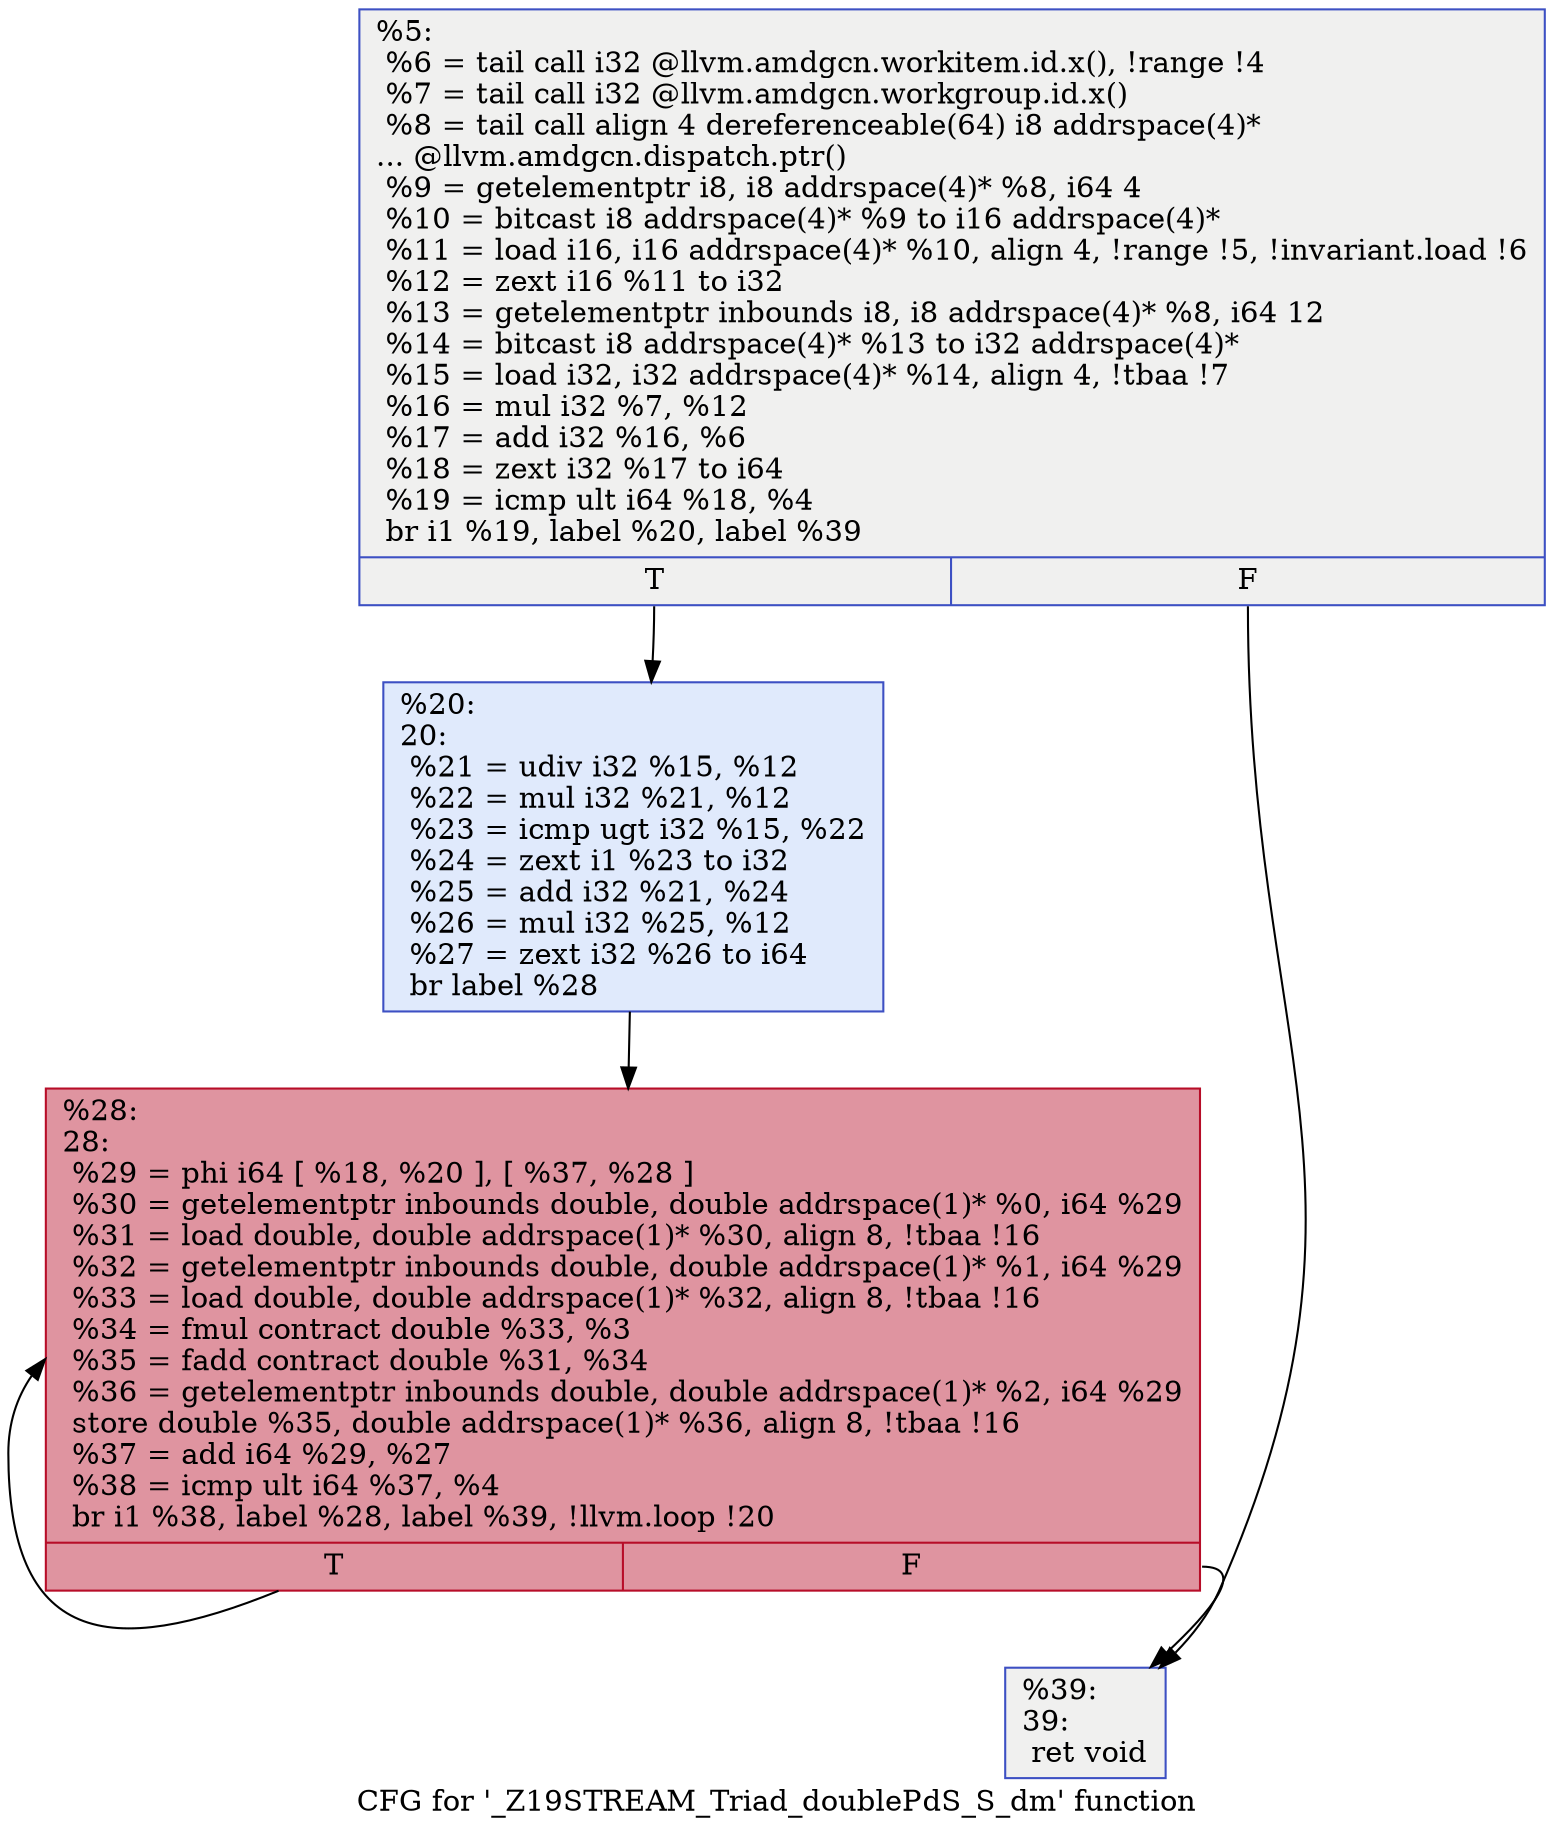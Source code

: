 digraph "CFG for '_Z19STREAM_Triad_doublePdS_S_dm' function" {
	label="CFG for '_Z19STREAM_Triad_doublePdS_S_dm' function";

	Node0x4b6f610 [shape=record,color="#3d50c3ff", style=filled, fillcolor="#dedcdb70",label="{%5:\l  %6 = tail call i32 @llvm.amdgcn.workitem.id.x(), !range !4\l  %7 = tail call i32 @llvm.amdgcn.workgroup.id.x()\l  %8 = tail call align 4 dereferenceable(64) i8 addrspace(4)*\l... @llvm.amdgcn.dispatch.ptr()\l  %9 = getelementptr i8, i8 addrspace(4)* %8, i64 4\l  %10 = bitcast i8 addrspace(4)* %9 to i16 addrspace(4)*\l  %11 = load i16, i16 addrspace(4)* %10, align 4, !range !5, !invariant.load !6\l  %12 = zext i16 %11 to i32\l  %13 = getelementptr inbounds i8, i8 addrspace(4)* %8, i64 12\l  %14 = bitcast i8 addrspace(4)* %13 to i32 addrspace(4)*\l  %15 = load i32, i32 addrspace(4)* %14, align 4, !tbaa !7\l  %16 = mul i32 %7, %12\l  %17 = add i32 %16, %6\l  %18 = zext i32 %17 to i64\l  %19 = icmp ult i64 %18, %4\l  br i1 %19, label %20, label %39\l|{<s0>T|<s1>F}}"];
	Node0x4b6f610:s0 -> Node0x4b718c0;
	Node0x4b6f610:s1 -> Node0x4b71950;
	Node0x4b718c0 [shape=record,color="#3d50c3ff", style=filled, fillcolor="#b9d0f970",label="{%20:\l20:                                               \l  %21 = udiv i32 %15, %12\l  %22 = mul i32 %21, %12\l  %23 = icmp ugt i32 %15, %22\l  %24 = zext i1 %23 to i32\l  %25 = add i32 %21, %24\l  %26 = mul i32 %25, %12\l  %27 = zext i32 %26 to i64\l  br label %28\l}"];
	Node0x4b718c0 -> Node0x4b71e40;
	Node0x4b71e40 [shape=record,color="#b70d28ff", style=filled, fillcolor="#b70d2870",label="{%28:\l28:                                               \l  %29 = phi i64 [ %18, %20 ], [ %37, %28 ]\l  %30 = getelementptr inbounds double, double addrspace(1)* %0, i64 %29\l  %31 = load double, double addrspace(1)* %30, align 8, !tbaa !16\l  %32 = getelementptr inbounds double, double addrspace(1)* %1, i64 %29\l  %33 = load double, double addrspace(1)* %32, align 8, !tbaa !16\l  %34 = fmul contract double %33, %3\l  %35 = fadd contract double %31, %34\l  %36 = getelementptr inbounds double, double addrspace(1)* %2, i64 %29\l  store double %35, double addrspace(1)* %36, align 8, !tbaa !16\l  %37 = add i64 %29, %27\l  %38 = icmp ult i64 %37, %4\l  br i1 %38, label %28, label %39, !llvm.loop !20\l|{<s0>T|<s1>F}}"];
	Node0x4b71e40:s0 -> Node0x4b71e40;
	Node0x4b71e40:s1 -> Node0x4b71950;
	Node0x4b71950 [shape=record,color="#3d50c3ff", style=filled, fillcolor="#dedcdb70",label="{%39:\l39:                                               \l  ret void\l}"];
}
